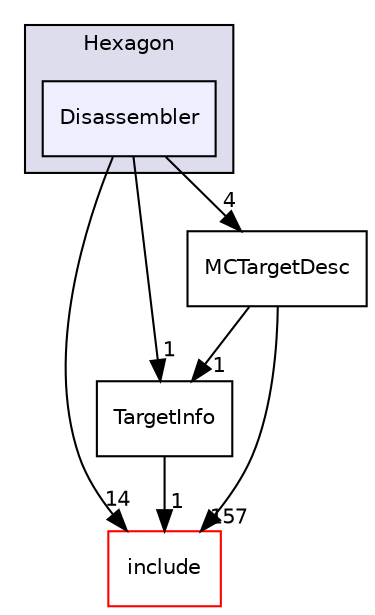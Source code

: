 digraph "lib/Target/Hexagon/Disassembler" {
  bgcolor=transparent;
  compound=true
  node [ fontsize="10", fontname="Helvetica"];
  edge [ labelfontsize="10", labelfontname="Helvetica"];
  subgraph clusterdir_44384080de1e1933d0286d6003f85ecf {
    graph [ bgcolor="#ddddee", pencolor="black", label="Hexagon" fontname="Helvetica", fontsize="10", URL="dir_44384080de1e1933d0286d6003f85ecf.html"]
  dir_37f0de9a207e38008eeeeb1d6c5f7376 [shape=box, label="Disassembler", style="filled", fillcolor="#eeeeff", pencolor="black", URL="dir_37f0de9a207e38008eeeeb1d6c5f7376.html"];
  }
  dir_d44c64559bbebec7f509842c48db8b23 [shape=box label="include" color="red" URL="dir_d44c64559bbebec7f509842c48db8b23.html"];
  dir_3d7862656705ee0d71c69c2baa3e9062 [shape=box label="TargetInfo" URL="dir_3d7862656705ee0d71c69c2baa3e9062.html"];
  dir_7869d76095a905f9f558764af4fcad9d [shape=box label="MCTargetDesc" URL="dir_7869d76095a905f9f558764af4fcad9d.html"];
  dir_37f0de9a207e38008eeeeb1d6c5f7376->dir_d44c64559bbebec7f509842c48db8b23 [headlabel="14", labeldistance=1.5 headhref="dir_000140_000001.html"];
  dir_37f0de9a207e38008eeeeb1d6c5f7376->dir_3d7862656705ee0d71c69c2baa3e9062 [headlabel="1", labeldistance=1.5 headhref="dir_000140_000142.html"];
  dir_37f0de9a207e38008eeeeb1d6c5f7376->dir_7869d76095a905f9f558764af4fcad9d [headlabel="4", labeldistance=1.5 headhref="dir_000140_000141.html"];
  dir_3d7862656705ee0d71c69c2baa3e9062->dir_d44c64559bbebec7f509842c48db8b23 [headlabel="1", labeldistance=1.5 headhref="dir_000142_000001.html"];
  dir_7869d76095a905f9f558764af4fcad9d->dir_d44c64559bbebec7f509842c48db8b23 [headlabel="157", labeldistance=1.5 headhref="dir_000141_000001.html"];
  dir_7869d76095a905f9f558764af4fcad9d->dir_3d7862656705ee0d71c69c2baa3e9062 [headlabel="1", labeldistance=1.5 headhref="dir_000141_000142.html"];
}
